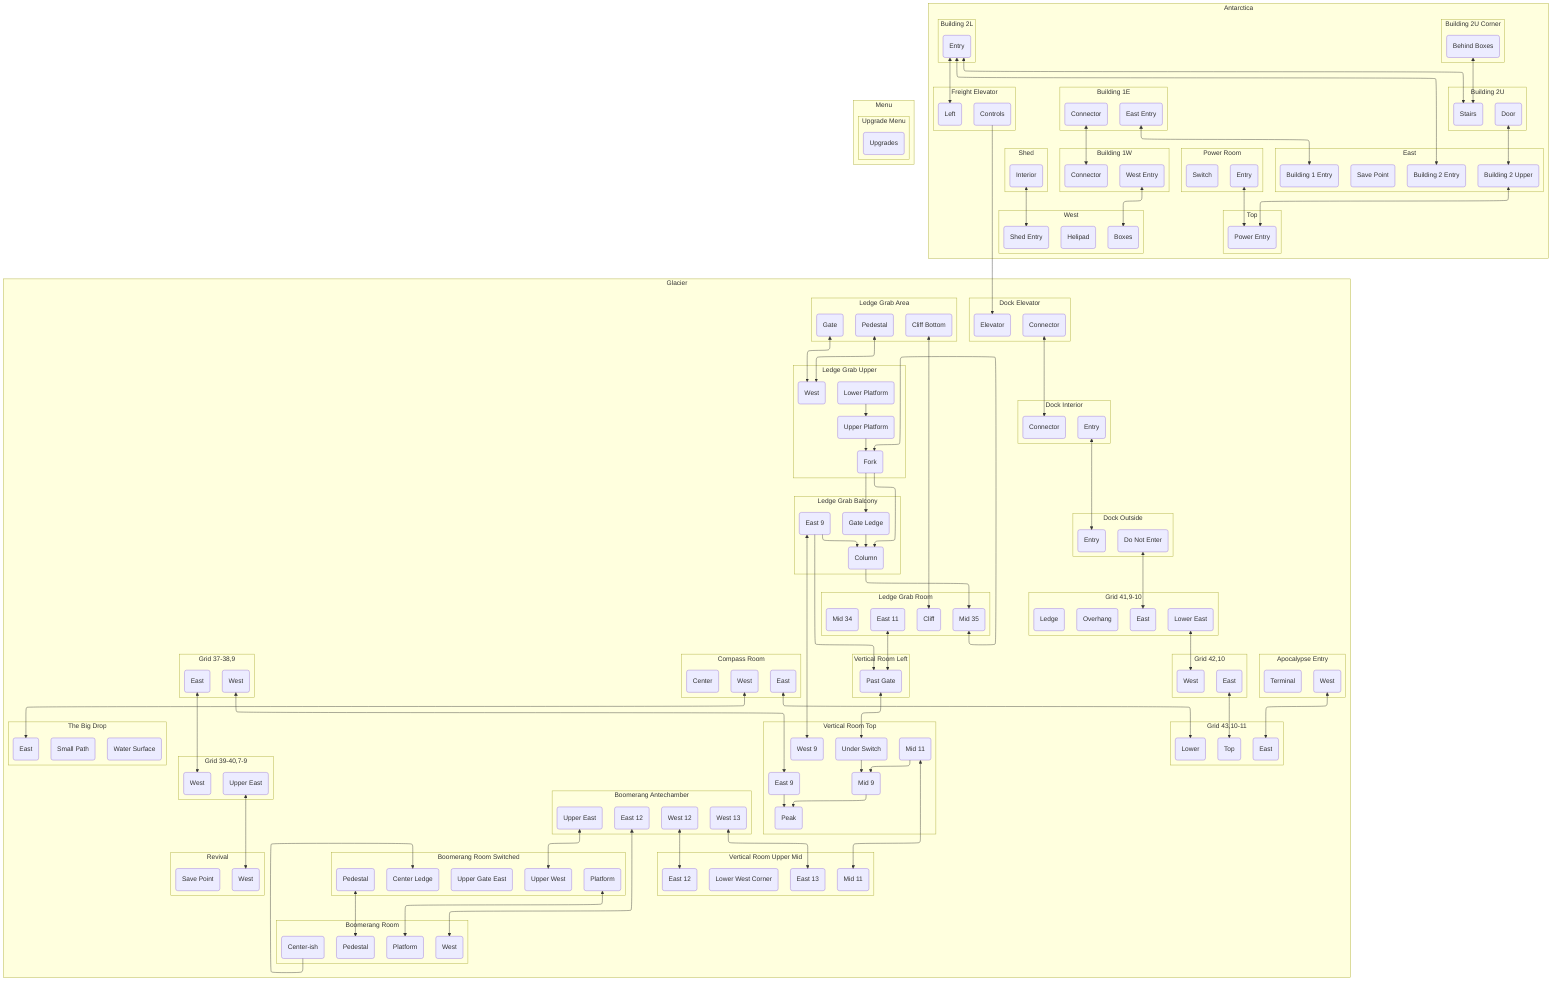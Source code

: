 %%{init: {"flowchart": {"deterministicIds": true, "defaultRenderer": "elk"}}}%%
graph TB

subgraph Antarctica
    subgraph Antarctica__West[West]
        Antarctica__West__Helipad(Helipad);
        Antarctica__West__Shed_Entry(Shed Entry);
        Antarctica__West__Boxes(Boxes);
    end
    subgraph Antarctica__Shed[Shed]
        Antarctica__Shed__Interior(Interior);
    end
    subgraph Antarctica__Building_1W[Building 1W]
        Antarctica__Building_1W__West_Entry(West Entry);
        Antarctica__Building_1W__Connector(Connector);
    end
    subgraph Antarctica__Building_1E[Building 1E]
        Antarctica__Building_1E__Connector(Connector);
        Antarctica__Building_1E__East_Entry(East Entry);
    end
    subgraph Antarctica__East[East]
        Antarctica__East__Building_1_Entry(Building 1 Entry);
        Antarctica__East__Save_Point(Save Point);
        Antarctica__East__Building_2_Entry(Building 2 Entry);
        Antarctica__East__Building_2_Upper(Building 2 Upper);
    end
    subgraph Antarctica__Building_2L[Building 2L]
        Antarctica__Building_2L__Entry(Entry);
    end
    subgraph Antarctica__Building_2U[Building 2U]
        Antarctica__Building_2U__Stairs(Stairs);
        Antarctica__Building_2U__Door(Door);
    end
    subgraph Antarctica__Building_2U_Corner[Building 2U Corner]
        Antarctica__Building_2U_Corner__Behind_Boxes(Behind Boxes);
    end
    subgraph Antarctica__Top[Top]
        Antarctica__Top__Power_Entry(Power Entry);
    end
    subgraph Antarctica__Power_Room[Power Room]
        Antarctica__Power_Room__Entry(Entry);
        Antarctica__Power_Room__Switch(Switch);
    end
    subgraph Antarctica__Freight_Elevator[Freight Elevator]
        Antarctica__Freight_Elevator__Left(Left);
        Antarctica__Freight_Elevator__Controls(Controls);
    end
end
subgraph Glacier
    subgraph Glacier__Dock_Elevator[Dock Elevator]
        Glacier__Dock_Elevator__Elevator(Elevator);
        Glacier__Dock_Elevator__Connector(Connector);
    end
    subgraph Glacier__Dock_Interior[Dock Interior]
        Glacier__Dock_Interior__Connector(Connector);
        Glacier__Dock_Interior__Entry(Entry);
    end
    subgraph Glacier__Dock_Outside[Dock Outside]
        Glacier__Dock_Outside__Entry(Entry);
        Glacier__Dock_Outside__Do_Not_Enter(Do Not Enter);
    end
    subgraph Glacier__Grid_41_9_10[Grid 41,9-10]
        Glacier__Grid_41_9_10__East(East);
        Glacier__Grid_41_9_10__Overhang(Overhang);
        Glacier__Grid_41_9_10__Ledge(Ledge);
        Glacier__Grid_41_9_10__Lower_East(Lower East);
    end
    subgraph Glacier__Grid_42_10[Grid 42,10]
        Glacier__Grid_42_10__West(West);
        Glacier__Grid_42_10__East(East);
    end
    subgraph Glacier__Grid_43_10_11[Grid 43,10-11]
        Glacier__Grid_43_10_11__Top(Top);
        Glacier__Grid_43_10_11__East(East);
        Glacier__Grid_43_10_11__Lower(Lower);
    end
    subgraph Glacier__Compass_Room[Compass Room]
        Glacier__Compass_Room__East(East);
        Glacier__Compass_Room__Center(Center);
        Glacier__Compass_Room__West(West);
    end
    subgraph Glacier__The_Big_Drop[The Big Drop]
        Glacier__The_Big_Drop__East(East);
        Glacier__The_Big_Drop__Small_Path(Small Path);
        Glacier__The_Big_Drop__Water_Surface(Water Surface);
    end
    subgraph Glacier__Revival[Revival]
        Glacier__Revival__Save_Point(Save Point);
        Glacier__Revival__West(West);
    end
    subgraph Glacier__Grid_39_40_7_9[Grid 39-40,7-9]
        Glacier__Grid_39_40_7_9__Upper_East(Upper East);
        Glacier__Grid_39_40_7_9__West(West);
    end
    subgraph Glacier__Grid_37_38_9[Grid 37-38,9]
        Glacier__Grid_37_38_9__East(East);
        Glacier__Grid_37_38_9__West(West);
    end
    subgraph Glacier__Vertical_Room_Top[Vertical Room Top]
        Glacier__Vertical_Room_Top__East_9(East 9);
        Glacier__Vertical_Room_Top__West_9(West 9);
        Glacier__Vertical_Room_Top__Mid_9(Mid 9);
        Glacier__Vertical_Room_Top__Mid_11(Mid 11);
        Glacier__Vertical_Room_Top__Under_Switch(Under Switch);
        Glacier__Vertical_Room_Top__Peak(Peak);
    end
    subgraph Glacier__Vertical_Room_Upper_Mid[Vertical Room Upper Mid]
        Glacier__Vertical_Room_Upper_Mid__Mid_11(Mid 11);
        Glacier__Vertical_Room_Upper_Mid__East_12(East 12);
        Glacier__Vertical_Room_Upper_Mid__Lower_West_Corner(Lower West Corner);
        Glacier__Vertical_Room_Upper_Mid__East_13(East 13);
    end
    subgraph Glacier__Vertical_Room_Left[Vertical Room Left]
        Glacier__Vertical_Room_Left__Past_Gate(Past Gate);
    end
    subgraph Glacier__Boomerang_Antechamber[Boomerang Antechamber]
        Glacier__Boomerang_Antechamber__West_13(West 13);
        Glacier__Boomerang_Antechamber__East_12(East 12);
        Glacier__Boomerang_Antechamber__Upper_East(Upper East);
        Glacier__Boomerang_Antechamber__West_12(West 12);
    end
    subgraph Glacier__Boomerang_Room[Boomerang Room]
        Glacier__Boomerang_Room__West(West);
        Glacier__Boomerang_Room__Platform(Platform);
        Glacier__Boomerang_Room__Center_ish(Center-ish);
        Glacier__Boomerang_Room__Pedestal(Pedestal);
    end
    subgraph Glacier__Boomerang_Room_Switched[Boomerang Room Switched]
        Glacier__Boomerang_Room_Switched__Pedestal(Pedestal);
        Glacier__Boomerang_Room_Switched__Upper_Gate_East(Upper Gate East);
        Glacier__Boomerang_Room_Switched__Center_Ledge(Center Ledge);
        Glacier__Boomerang_Room_Switched__Platform(Platform);
        Glacier__Boomerang_Room_Switched__Upper_West(Upper West);
    end
    subgraph Glacier__Ledge_Grab_Balcony[Ledge Grab Balcony]
        Glacier__Ledge_Grab_Balcony__East_9(East 9);
        Glacier__Ledge_Grab_Balcony__Column(Column);
        Glacier__Ledge_Grab_Balcony__Gate_Ledge(Gate Ledge);
    end
    subgraph Glacier__Ledge_Grab_Room[Ledge Grab Room]
        Glacier__Ledge_Grab_Room__East_11(East 11);
        Glacier__Ledge_Grab_Room__Mid_35(Mid 35);
        Glacier__Ledge_Grab_Room__Mid_34(Mid 34);
        Glacier__Ledge_Grab_Room__Cliff(Cliff);
    end
    subgraph Glacier__Ledge_Grab_Area[Ledge Grab Area]
        Glacier__Ledge_Grab_Area__Cliff_Bottom(Cliff Bottom);
        Glacier__Ledge_Grab_Area__Pedestal(Pedestal);
        Glacier__Ledge_Grab_Area__Gate(Gate);
    end
    subgraph Glacier__Ledge_Grab_Upper[Ledge Grab Upper]
        Glacier__Ledge_Grab_Upper__West(West);
        Glacier__Ledge_Grab_Upper__Lower_Platform(Lower Platform);
        Glacier__Ledge_Grab_Upper__Upper_Platform(Upper Platform);
        Glacier__Ledge_Grab_Upper__Fork(Fork);
    end
    subgraph Glacier__Apocalypse_Entry[Apocalypse Entry]
        Glacier__Apocalypse_Entry__West(West);
        Glacier__Apocalypse_Entry__Terminal(Terminal);
    end
end
subgraph Menu
    subgraph Menu__Upgrade_Menu[Upgrade Menu]
        Menu__Upgrade_Menu__Upgrades(Upgrades);
    end
end
Antarctica ~~~ Glacier
Antarctica__Building_1E__Connector <--> Antarctica__Building_1W__Connector
Antarctica__Building_1E__East_Entry <--> Antarctica__East__Building_1_Entry
Antarctica__Building_1W__West_Entry <--> Antarctica__West__Boxes
Antarctica__Building_2L__Entry <--> Antarctica__Building_2U__Stairs
Antarctica__Building_2L__Entry <--> Antarctica__East__Building_2_Entry
Antarctica__Building_2L__Entry <--> Antarctica__Freight_Elevator__Left
Antarctica__Building_2U_Corner__Behind_Boxes <--> Antarctica__Building_2U__Stairs
Antarctica__Building_2U__Door <--> Antarctica__East__Building_2_Upper
Antarctica__East__Building_2_Upper <--> Antarctica__Top__Power_Entry
Antarctica__Freight_Elevator__Controls --> Glacier__Dock_Elevator__Elevator
Antarctica__Power_Room__Entry <--> Antarctica__Top__Power_Entry
Antarctica__Shed__Interior <--> Antarctica__West__Shed_Entry
Glacier__Apocalypse_Entry__West <--> Glacier__Grid_43_10_11__East
Glacier__Boomerang_Antechamber__East_12 <--> Glacier__Boomerang_Room__West
Glacier__Boomerang_Antechamber__Upper_East <--> Glacier__Boomerang_Room_Switched__Upper_West
Glacier__Boomerang_Antechamber__West_12 <--> Glacier__Vertical_Room_Upper_Mid__East_12
Glacier__Boomerang_Antechamber__West_13 <--> Glacier__Vertical_Room_Upper_Mid__East_13
Glacier__Boomerang_Room_Switched__Pedestal <--> Glacier__Boomerang_Room__Pedestal
Glacier__Boomerang_Room_Switched__Platform <--> Glacier__Boomerang_Room__Platform
Glacier__Boomerang_Room__Center_ish --> Glacier__Boomerang_Room_Switched__Center_Ledge
Glacier__Compass_Room__East <--> Glacier__Grid_43_10_11__Lower
Glacier__Compass_Room__West <--> Glacier__The_Big_Drop__East
Glacier__Dock_Elevator__Connector <--> Glacier__Dock_Interior__Connector
Glacier__Dock_Interior__Entry <--> Glacier__Dock_Outside__Entry
Glacier__Dock_Outside__Do_Not_Enter <--> Glacier__Grid_41_9_10__East
Glacier__Grid_37_38_9__East <--> Glacier__Grid_39_40_7_9__West
Glacier__Grid_37_38_9__West <--> Glacier__Vertical_Room_Top__East_9
Glacier__Grid_39_40_7_9__Upper_East <--> Glacier__Revival__West
Glacier__Grid_41_9_10__Lower_East <--> Glacier__Grid_42_10__West
Glacier__Grid_42_10__East <--> Glacier__Grid_43_10_11__Top
Glacier__Ledge_Grab_Area__Cliff_Bottom <--> Glacier__Ledge_Grab_Room__Cliff
Glacier__Ledge_Grab_Area__Gate <--> Glacier__Ledge_Grab_Upper__West
Glacier__Ledge_Grab_Area__Pedestal <--> Glacier__Ledge_Grab_Upper__West
Glacier__Ledge_Grab_Balcony__Column --> Glacier__Ledge_Grab_Room__Mid_35
Glacier__Ledge_Grab_Balcony__East_9 --> Glacier__Ledge_Grab_Balcony__Column
Glacier__Ledge_Grab_Balcony__East_9 --> Glacier__Vertical_Room_Left__Past_Gate
Glacier__Ledge_Grab_Balcony__East_9 <--> Glacier__Vertical_Room_Top__West_9
Glacier__Ledge_Grab_Balcony__Gate_Ledge --> Glacier__Ledge_Grab_Balcony__Column
Glacier__Ledge_Grab_Room__East_11 <--> Glacier__Vertical_Room_Left__Past_Gate
Glacier__Ledge_Grab_Room__Mid_35 <--> Glacier__Ledge_Grab_Upper__Fork
Glacier__Ledge_Grab_Upper__Fork --> Glacier__Ledge_Grab_Balcony__Column
Glacier__Ledge_Grab_Upper__Fork --> Glacier__Ledge_Grab_Balcony__Gate_Ledge
Glacier__Ledge_Grab_Upper__Lower_Platform --> Glacier__Ledge_Grab_Upper__Upper_Platform
Glacier__Ledge_Grab_Upper__Upper_Platform --> Glacier__Ledge_Grab_Upper__Fork
Glacier__Vertical_Room_Left__Past_Gate <--> Glacier__Vertical_Room_Top__Under_Switch
Glacier__Vertical_Room_Top__East_9 --> Glacier__Vertical_Room_Top__Peak
Glacier__Vertical_Room_Top__Mid_11 --> Glacier__Vertical_Room_Top__Mid_9
Glacier__Vertical_Room_Top__Mid_11 <--> Glacier__Vertical_Room_Upper_Mid__Mid_11
Glacier__Vertical_Room_Top__Mid_9 --> Glacier__Vertical_Room_Top__Peak
Glacier__Vertical_Room_Top__Under_Switch --> Glacier__Vertical_Room_Top__Mid_9